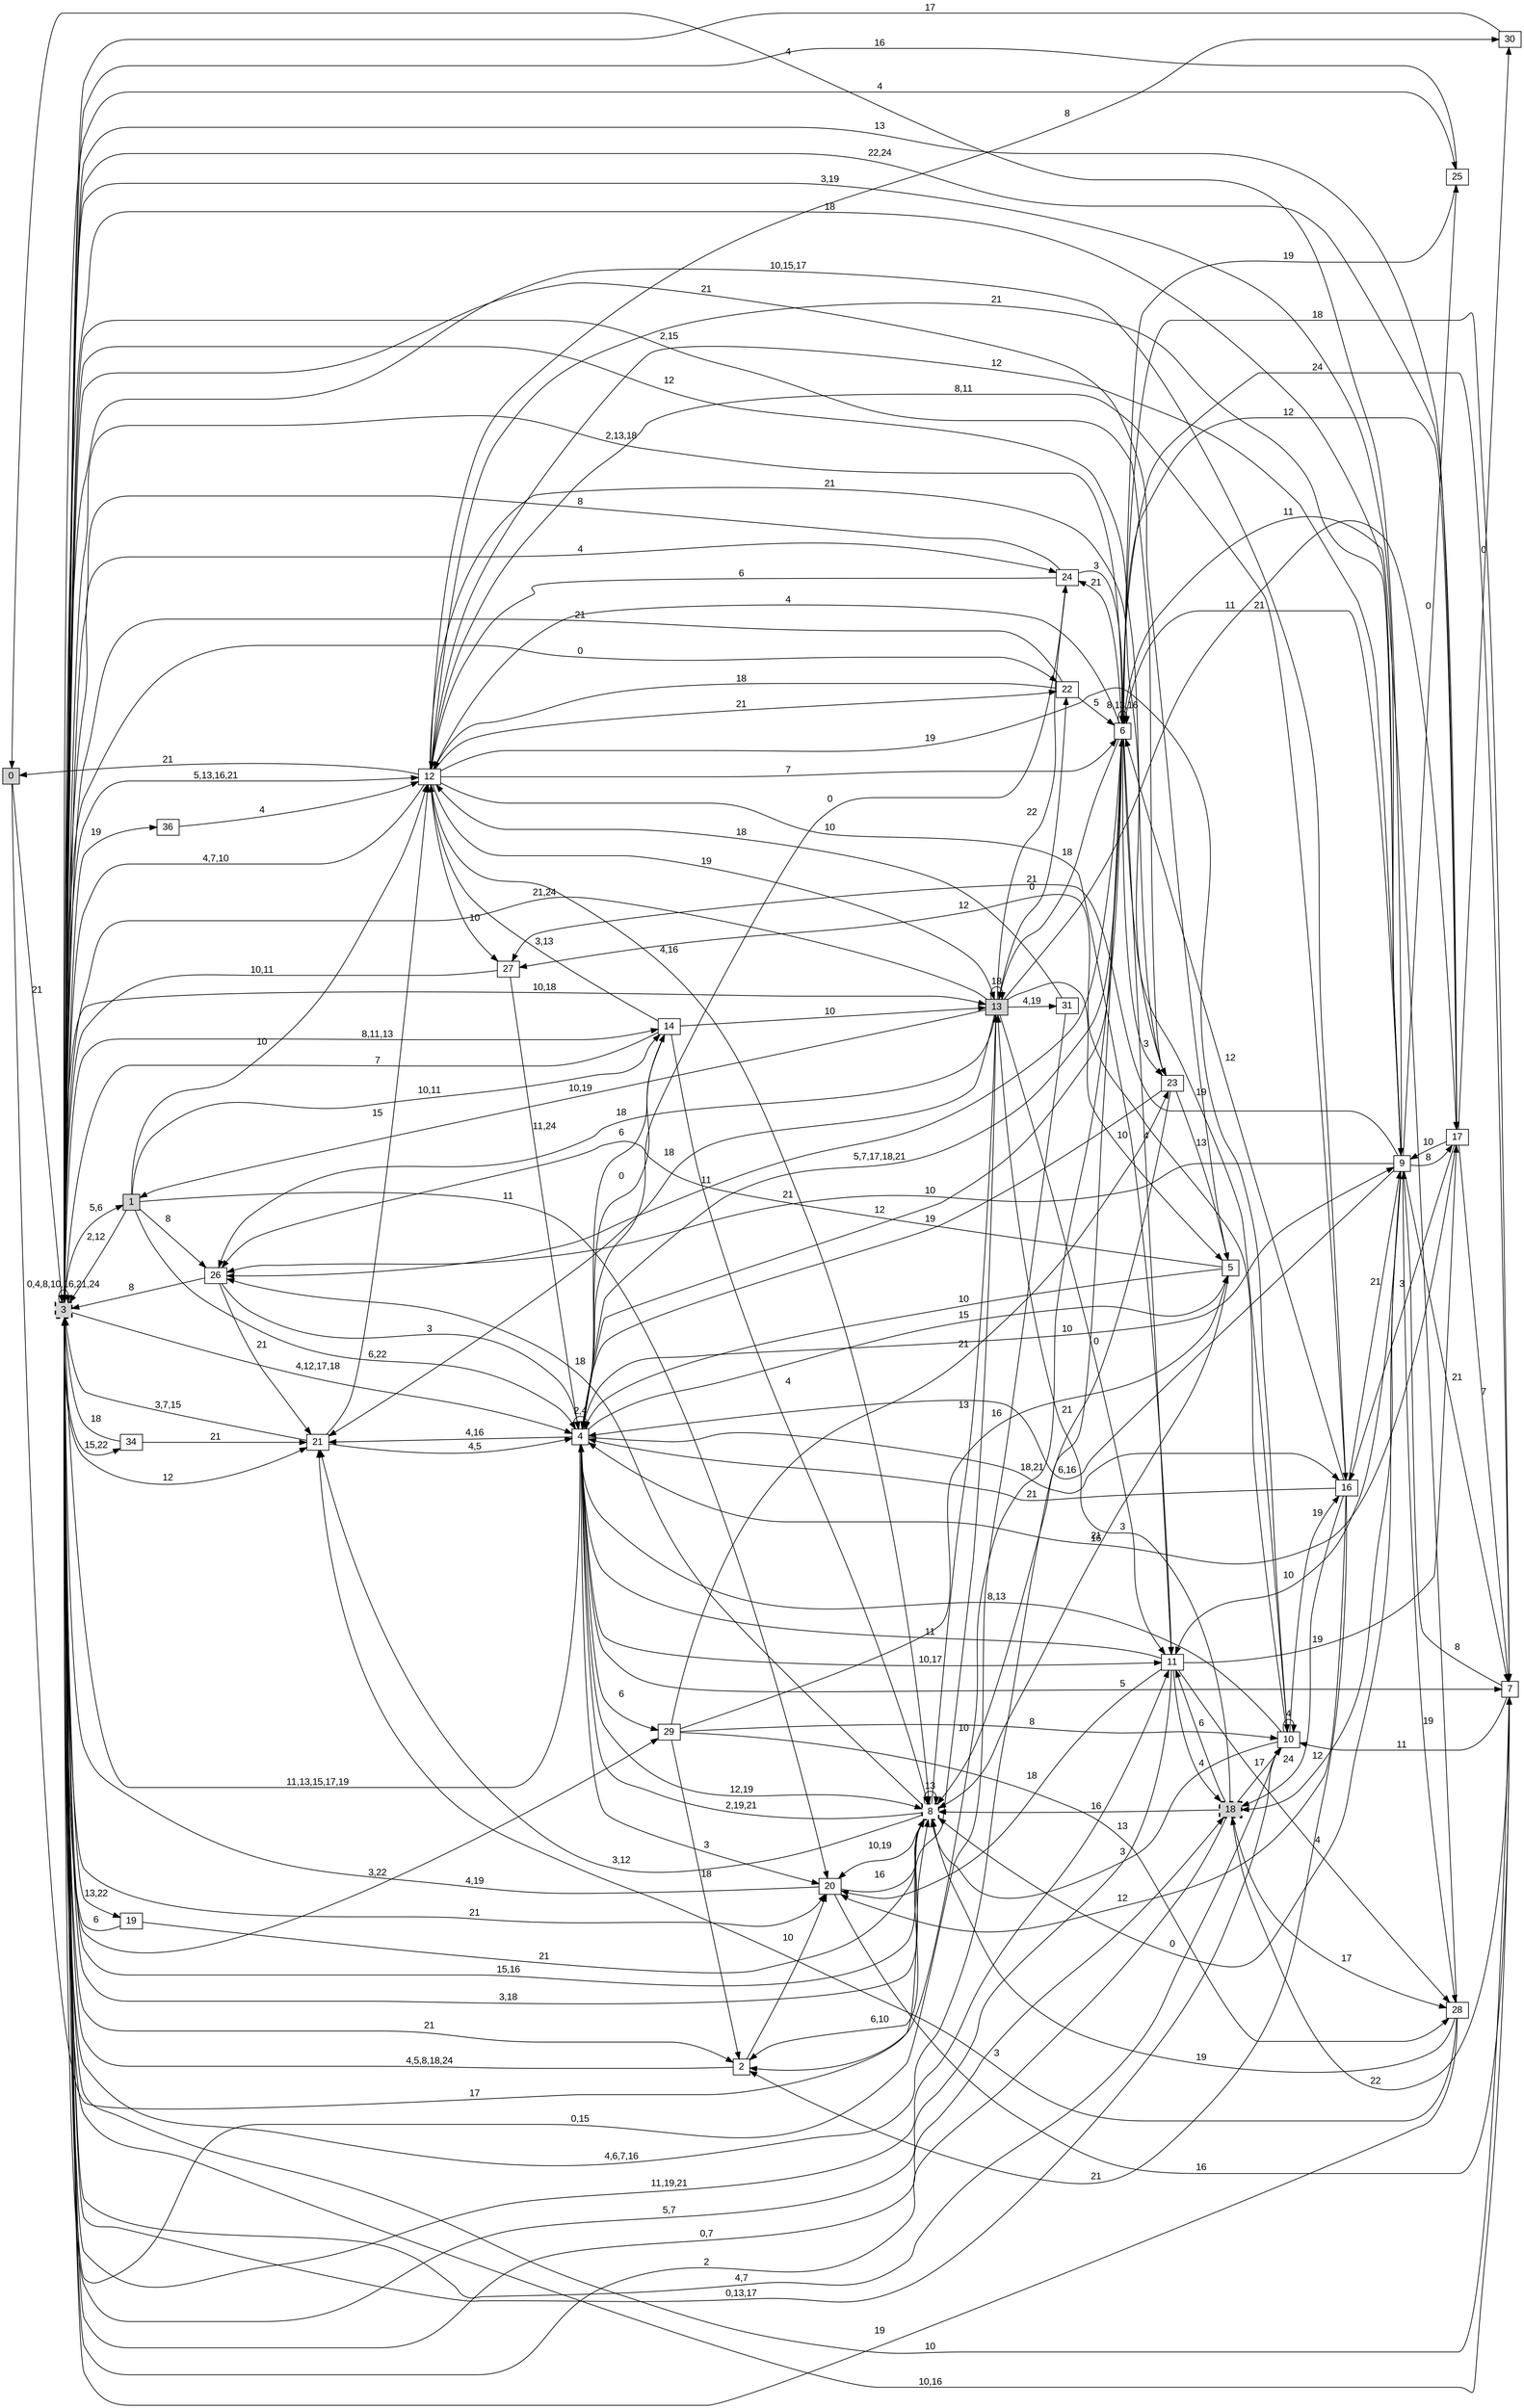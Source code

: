 digraph "NDFA" {
  rankdir=LR
  node [shape=box width=0.1 height=0.1 fontname=Arial]
  edge [fontname=Arial]
/* Estados */
 s0 [label="0" style="filled"] /* I:1 F:0 D:0 */
 s1 [label="1" style="filled"] /* I:1 F:0 D:0 */
 s2 [label="2" ] /* I:0 F:0 D:0 */
 s3 [label="3" style="filled,bold,dashed"] /* I:1 F:1 D:0 */
 s4 [label="4" ] /* I:0 F:0 D:0 */
 s5 [label="5" ] /* I:0 F:0 D:0 */
 s6 [label="6" ] /* I:0 F:0 D:0 */
 s7 [label="7" ] /* I:0 F:0 D:0 */
 s8 [label="8" style="bold,dashed"] /* I:0 F:1 D:0 */
 s9 [label="9" ] /* I:0 F:0 D:0 */
 s10 [label="10" ] /* I:0 F:0 D:0 */
 s11 [label="11" ] /* I:0 F:0 D:0 */
 s12 [label="12" ] /* I:0 F:0 D:0 */
 s13 [label="13" style="filled"] /* I:1 F:0 D:0 */
 s14 [label="14" ] /* I:0 F:0 D:0 */
 s16 [label="16" ] /* I:0 F:0 D:0 */
 s17 [label="17" ] /* I:0 F:0 D:0 */
 s18 [label="18" style="filled,bold,dashed"] /* I:1 F:1 D:0 */
 s19 [label="19" ] /* I:0 F:0 D:0 */
 s20 [label="20" ] /* I:0 F:0 D:0 */
 s21 [label="21" ] /* I:0 F:0 D:0 */
 s22 [label="22" ] /* I:0 F:0 D:0 */
 s23 [label="23" ] /* I:0 F:0 D:0 */
 s24 [label="24" ] /* I:0 F:0 D:0 */
 s25 [label="25" ] /* I:0 F:0 D:0 */
 s26 [label="26" ] /* I:0 F:0 D:0 */
 s27 [label="27" ] /* I:0 F:0 D:0 */
 s28 [label="28" ] /* I:0 F:0 D:0 */
 s29 [label="29" ] /* I:0 F:0 D:0 */
 s30 [label="30" ] /* I:0 F:0 D:0 */
 s31 [label="31" ] /* I:0 F:0 D:0 */
 s34 [label="34" ] /* I:0 F:0 D:0 */
 s36 [label="36" ] /* I:0 F:0 D:0 */
/* Transiciones */
  s0 -> s3 [label="21"]
  s0 -> s8 [label="17"]
  s1 -> s3 [label="2,12"]
  s1 -> s4 [label="6,22"]
  s1 -> s12 [label="10"]
  s1 -> s14 [label="10,11"]
  s1 -> s20 [label="11"]
  s1 -> s26 [label="8"]
  s2 -> s3 [label="4,5,8,18,24"]
  s2 -> s20 [label="10"]
  s3 -> s1 [label="5,6"]
  s3 -> s2 [label="21"]
  s3 -> s3 [label="0,4,8,10,16,21,24"]
  s3 -> s4 [label="4,12,17,18"]
  s3 -> s6 [label="2,13,18"]
  s3 -> s7 [label="10"]
  s3 -> s8 [label="15,16"]
  s3 -> s9 [label="3,19"]
  s3 -> s10 [label="4,7"]
  s3 -> s11 [label="11,19,21"]
  s3 -> s12 [label="5,13,16,21"]
  s3 -> s13 [label="10,18"]
  s3 -> s14 [label="8,11,13"]
  s3 -> s16 [label="10,15,17"]
  s3 -> s17 [label="22,24"]
  s3 -> s18 [label="0,7"]
  s3 -> s19 [label="13,22"]
  s3 -> s20 [label="21"]
  s3 -> s21 [label="12"]
  s3 -> s22 [label="0"]
  s3 -> s23 [label="2,15"]
  s3 -> s24 [label="4"]
  s3 -> s25 [label="4"]
  s3 -> s29 [label="3,22"]
  s3 -> s34 [label="15,22"]
  s3 -> s36 [label="19"]
  s4 -> s3 [label="11,13,15,17,19"]
  s4 -> s4 [label="2,4"]
  s4 -> s5 [label="15"]
  s4 -> s6 [label="5,7,17,18,21"]
  s4 -> s7 [label="5"]
  s4 -> s8 [label="12,19"]
  s4 -> s9 [label="10"]
  s4 -> s11 [label="10,17"]
  s4 -> s14 [label="0"]
  s4 -> s16 [label="18,21"]
  s4 -> s20 [label="3"]
  s4 -> s21 [label="4,16"]
  s4 -> s29 [label="6"]
  s5 -> s3 [label="21"]
  s5 -> s4 [label="10"]
  s5 -> s8 [label="21"]
  s5 -> s26 [label="21"]
  s6 -> s2 [label="10"]
  s6 -> s3 [label="4,6,7,16"]
  s6 -> s4 [label="12"]
  s6 -> s6 [label="8,13,16"]
  s6 -> s7 [label="24"]
  s6 -> s10 [label="19"]
  s6 -> s11 [label="4"]
  s6 -> s12 [label="4"]
  s6 -> s13 [label="18"]
  s6 -> s23 [label="3"]
  s6 -> s24 [label="21"]
  s6 -> s26 [label="11"]
  s7 -> s3 [label="10,16"]
  s7 -> s6 [label="18"]
  s7 -> s9 [label="8"]
  s7 -> s10 [label="11"]
  s7 -> s18 [label="22"]
  s8 -> s3 [label="3,18"]
  s8 -> s4 [label="2,19,21"]
  s8 -> s8 [label="13"]
  s8 -> s13 [label="13"]
  s8 -> s20 [label="10,19"]
  s8 -> s21 [label="3,12"]
  s8 -> s26 [label="18"]
  s9 -> s0 [label="4"]
  s9 -> s3 [label="18"]
  s9 -> s4 [label="6,16"]
  s9 -> s6 [label="21"]
  s9 -> s7 [label="21"]
  s9 -> s8 [label="0"]
  s9 -> s11 [label="10"]
  s9 -> s12 [label="21"]
  s9 -> s17 [label="8"]
  s9 -> s18 [label="12"]
  s9 -> s25 [label="0"]
  s9 -> s26 [label="10"]
  s9 -> s27 [label="21"]
  s9 -> s28 [label="19"]
  s10 -> s3 [label="0,13,17"]
  s10 -> s4 [label="8,13"]
  s10 -> s8 [label="3"]
  s10 -> s10 [label="4"]
  s10 -> s16 [label="19"]
  s10 -> s27 [label="12"]
  s11 -> s3 [label="5,7"]
  s11 -> s4 [label="11"]
  s11 -> s17 [label="19"]
  s11 -> s18 [label="4"]
  s11 -> s20 [label="18"]
  s11 -> s28 [label="4"]
  s12 -> s0 [label="21"]
  s12 -> s3 [label="4,7,10"]
  s12 -> s6 [label="7"]
  s12 -> s8 [label="4,16"]
  s12 -> s9 [label="12"]
  s12 -> s10 [label="19"]
  s12 -> s11 [label="10"]
  s12 -> s13 [label="19"]
  s12 -> s22 [label="21"]
  s12 -> s23 [label="21"]
  s12 -> s27 [label="10"]
  s12 -> s30 [label="8"]
  s13 -> s1 [label="10,19"]
  s13 -> s2 [label="6,10"]
  s13 -> s3 [label="21,24"]
  s13 -> s5 [label="10"]
  s13 -> s11 [label="0"]
  s13 -> s13 [label="18"]
  s13 -> s17 [label="11"]
  s13 -> s21 [label="18"]
  s13 -> s22 [label="0"]
  s13 -> s24 [label="22"]
  s13 -> s26 [label="18"]
  s13 -> s31 [label="4,19"]
  s14 -> s3 [label="7"]
  s14 -> s4 [label="6"]
  s14 -> s8 [label="4"]
  s14 -> s12 [label="3,13"]
  s14 -> s13 [label="10"]
  s16 -> s2 [label="21"]
  s16 -> s4 [label="21"]
  s16 -> s6 [label="12"]
  s16 -> s9 [label="21"]
  s16 -> s12 [label="8,11"]
  s16 -> s18 [label="24"]
  s16 -> s20 [label="12"]
  s17 -> s3 [label="13"]
  s17 -> s4 [label="16"]
  s17 -> s6 [label="12"]
  s17 -> s7 [label="7"]
  s17 -> s9 [label="10"]
  s17 -> s16 [label="3"]
  s17 -> s30 [label="0"]
  s18 -> s3 [label="2"]
  s18 -> s8 [label="16"]
  s18 -> s10 [label="17"]
  s18 -> s11 [label="6"]
  s18 -> s13 [label="3"]
  s18 -> s28 [label="17"]
  s19 -> s3 [label="6"]
  s19 -> s8 [label="21"]
  s20 -> s3 [label="4,19"]
  s20 -> s7 [label="16"]
  s20 -> s8 [label="16"]
  s21 -> s3 [label="3,7,15"]
  s21 -> s4 [label="4,5"]
  s21 -> s12 [label="15"]
  s22 -> s3 [label="21"]
  s22 -> s6 [label="5"]
  s22 -> s12 [label="18"]
  s23 -> s3 [label="12"]
  s23 -> s4 [label="19"]
  s23 -> s5 [label="13"]
  s23 -> s8 [label="21"]
  s24 -> s3 [label="8"]
  s24 -> s4 [label="0"]
  s24 -> s6 [label="3"]
  s24 -> s12 [label="6"]
  s25 -> s3 [label="16"]
  s25 -> s6 [label="19"]
  s26 -> s3 [label="8"]
  s26 -> s4 [label="3"]
  s26 -> s21 [label="21"]
  s27 -> s3 [label="10,11"]
  s27 -> s4 [label="11,24"]
  s28 -> s3 [label="19"]
  s28 -> s6 [label="11"]
  s28 -> s8 [label="19"]
  s28 -> s21 [label="3"]
  s29 -> s2 [label="18"]
  s29 -> s5 [label="16"]
  s29 -> s10 [label="8"]
  s29 -> s23 [label="21"]
  s29 -> s28 [label="13"]
  s30 -> s3 [label="17"]
  s31 -> s3 [label="0,15"]
  s31 -> s12 [label="18"]
  s34 -> s3 [label="18"]
  s34 -> s21 [label="21"]
  s36 -> s12 [label="4"]
}
